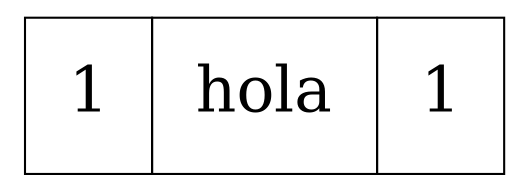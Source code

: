 digraph dibujo{
graph [ordering="out"];rankdir=TB;
node [shape = box];
table [label = <<table cellspacing='0' cellpadding='20' border='0' cellborder='1'>
            <tr><td>1</td><td>hola</td><td>1</td></tr>        
        </table> >,  fontsize="30", shape = plaintext ];
}